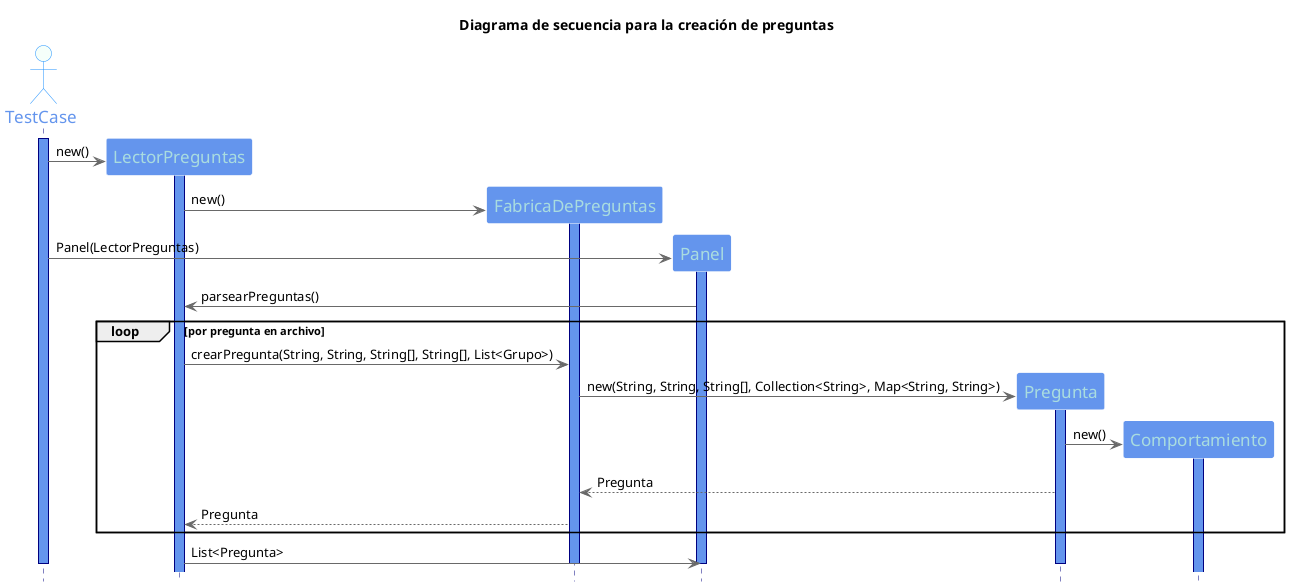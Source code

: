 @startuml TP2

title Diagrama de secuencia para la creación de preguntas

hide footbox
skinparam backgroundColor white

skinparam sequence {
ArrowColor DimGray
ActorBorderColor DodgerBlue
LifeLineBorderColor Navy
LifeLineBackgroundColor CornflowerBlue
ParticipantBorderColor LighSlateGray
ParticipantBackgroundColor CornflowerBlue
ParticipantFontName Impact
ParticipantFontSize 17
ParticipantFontColor #A9DCDF
ActorBackgroundColor mintCream
ActorFontColor CornflowerBlue
ActorFontSize 17
ActorFontName Aapex
}

actor TestCase
activate TestCase

create LectorPreguntas
TestCase -> LectorPreguntas : new()
activate LectorPreguntas

create FabricaDePreguntas
LectorPreguntas -> FabricaDePreguntas :  new()
activate FabricaDePreguntas

create Panel
TestCase -> Panel : Panel(LectorPreguntas)
activate Panel
Panel -> LectorPreguntas: parsearPreguntas()
loop por pregunta en archivo
LectorPreguntas -> FabricaDePreguntas : crearPregunta(String, String, String[], String[], List<Grupo>)
create Pregunta
FabricaDePreguntas -> Pregunta: new(String, String, String[], Collection<String>, Map<String, String>)
activate Pregunta
create Comportamiento
Pregunta -> Comportamiento: new()
activate Comportamiento
Pregunta --> FabricaDePreguntas: Pregunta
FabricaDePreguntas -->LectorPreguntas: Pregunta
end loop
LectorPreguntas -> Panel: List<Pregunta>

deactivate Pregunta
deactivate FabricaDePreguntas
deactivate Panel
deactivate TestCase

@enduml